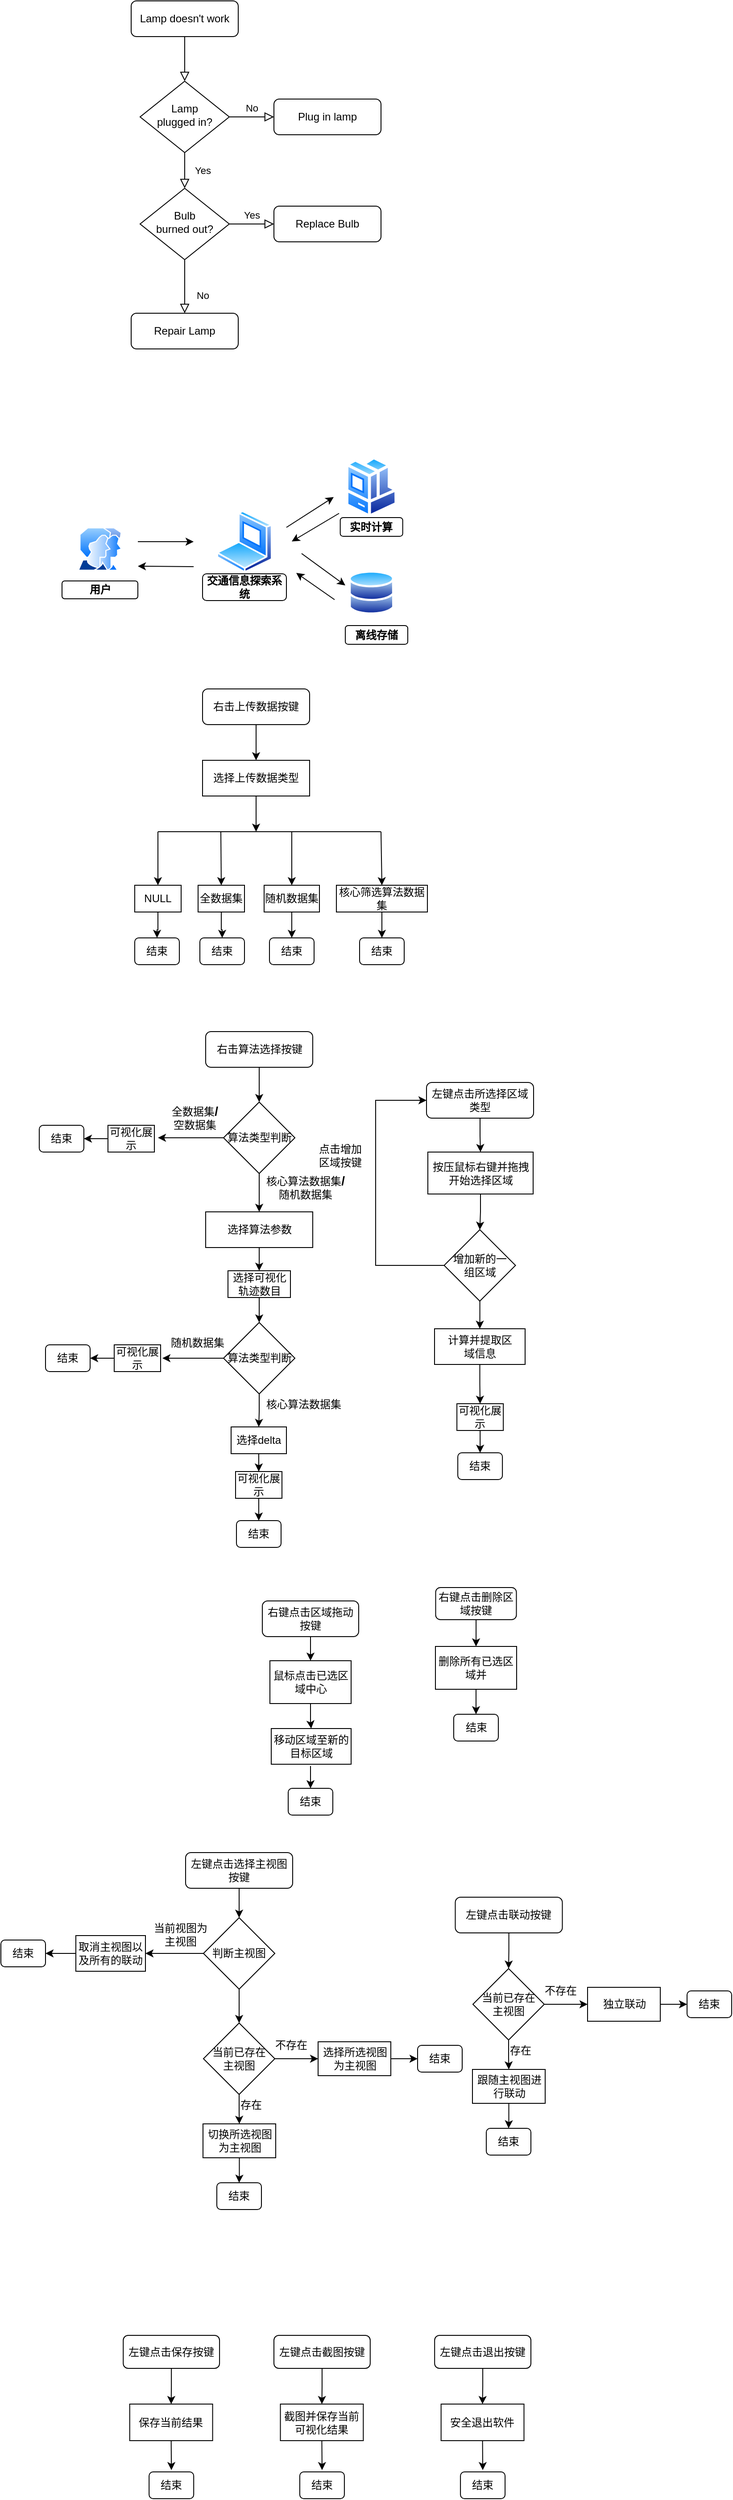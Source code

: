 <mxfile version="14.4.5" type="github">
  <diagram id="C5RBs43oDa-KdzZeNtuy" name="Page-1">
    <mxGraphModel dx="903" dy="575" grid="0" gridSize="10" guides="1" tooltips="1" connect="1" arrows="1" fold="1" page="1" pageScale="1" pageWidth="827" pageHeight="1169" math="0" shadow="0">
      <root>
        <mxCell id="WIyWlLk6GJQsqaUBKTNV-0" />
        <mxCell id="WIyWlLk6GJQsqaUBKTNV-1" parent="WIyWlLk6GJQsqaUBKTNV-0" />
        <mxCell id="WIyWlLk6GJQsqaUBKTNV-2" value="" style="rounded=0;html=1;jettySize=auto;orthogonalLoop=1;fontSize=11;endArrow=block;endFill=0;endSize=8;strokeWidth=1;shadow=0;labelBackgroundColor=none;edgeStyle=orthogonalEdgeStyle;" parent="WIyWlLk6GJQsqaUBKTNV-1" source="WIyWlLk6GJQsqaUBKTNV-3" target="WIyWlLk6GJQsqaUBKTNV-6" edge="1">
          <mxGeometry relative="1" as="geometry" />
        </mxCell>
        <mxCell id="WIyWlLk6GJQsqaUBKTNV-3" value="Lamp doesn&#39;t work" style="rounded=1;whiteSpace=wrap;html=1;fontSize=12;glass=0;strokeWidth=1;shadow=0;" parent="WIyWlLk6GJQsqaUBKTNV-1" vertex="1">
          <mxGeometry x="181" y="90" width="120" height="40" as="geometry" />
        </mxCell>
        <mxCell id="WIyWlLk6GJQsqaUBKTNV-4" value="Yes" style="rounded=0;html=1;jettySize=auto;orthogonalLoop=1;fontSize=11;endArrow=block;endFill=0;endSize=8;strokeWidth=1;shadow=0;labelBackgroundColor=none;edgeStyle=orthogonalEdgeStyle;" parent="WIyWlLk6GJQsqaUBKTNV-1" source="WIyWlLk6GJQsqaUBKTNV-6" target="WIyWlLk6GJQsqaUBKTNV-10" edge="1">
          <mxGeometry y="20" relative="1" as="geometry">
            <mxPoint as="offset" />
          </mxGeometry>
        </mxCell>
        <mxCell id="WIyWlLk6GJQsqaUBKTNV-5" value="No" style="edgeStyle=orthogonalEdgeStyle;rounded=0;html=1;jettySize=auto;orthogonalLoop=1;fontSize=11;endArrow=block;endFill=0;endSize=8;strokeWidth=1;shadow=0;labelBackgroundColor=none;" parent="WIyWlLk6GJQsqaUBKTNV-1" source="WIyWlLk6GJQsqaUBKTNV-6" target="WIyWlLk6GJQsqaUBKTNV-7" edge="1">
          <mxGeometry y="10" relative="1" as="geometry">
            <mxPoint as="offset" />
          </mxGeometry>
        </mxCell>
        <mxCell id="WIyWlLk6GJQsqaUBKTNV-6" value="Lamp&lt;br&gt;plugged in?" style="rhombus;whiteSpace=wrap;html=1;shadow=0;fontFamily=Helvetica;fontSize=12;align=center;strokeWidth=1;spacing=6;spacingTop=-4;" parent="WIyWlLk6GJQsqaUBKTNV-1" vertex="1">
          <mxGeometry x="191" y="180" width="100" height="80" as="geometry" />
        </mxCell>
        <mxCell id="WIyWlLk6GJQsqaUBKTNV-7" value="Plug in lamp" style="rounded=1;whiteSpace=wrap;html=1;fontSize=12;glass=0;strokeWidth=1;shadow=0;" parent="WIyWlLk6GJQsqaUBKTNV-1" vertex="1">
          <mxGeometry x="341" y="200" width="120" height="40" as="geometry" />
        </mxCell>
        <mxCell id="WIyWlLk6GJQsqaUBKTNV-8" value="No" style="rounded=0;html=1;jettySize=auto;orthogonalLoop=1;fontSize=11;endArrow=block;endFill=0;endSize=8;strokeWidth=1;shadow=0;labelBackgroundColor=none;edgeStyle=orthogonalEdgeStyle;" parent="WIyWlLk6GJQsqaUBKTNV-1" source="WIyWlLk6GJQsqaUBKTNV-10" target="WIyWlLk6GJQsqaUBKTNV-11" edge="1">
          <mxGeometry x="0.333" y="20" relative="1" as="geometry">
            <mxPoint as="offset" />
          </mxGeometry>
        </mxCell>
        <mxCell id="WIyWlLk6GJQsqaUBKTNV-9" value="Yes" style="edgeStyle=orthogonalEdgeStyle;rounded=0;html=1;jettySize=auto;orthogonalLoop=1;fontSize=11;endArrow=block;endFill=0;endSize=8;strokeWidth=1;shadow=0;labelBackgroundColor=none;" parent="WIyWlLk6GJQsqaUBKTNV-1" source="WIyWlLk6GJQsqaUBKTNV-10" target="WIyWlLk6GJQsqaUBKTNV-12" edge="1">
          <mxGeometry y="10" relative="1" as="geometry">
            <mxPoint as="offset" />
          </mxGeometry>
        </mxCell>
        <mxCell id="WIyWlLk6GJQsqaUBKTNV-10" value="Bulb&lt;br&gt;burned out?" style="rhombus;whiteSpace=wrap;html=1;shadow=0;fontFamily=Helvetica;fontSize=12;align=center;strokeWidth=1;spacing=6;spacingTop=-4;" parent="WIyWlLk6GJQsqaUBKTNV-1" vertex="1">
          <mxGeometry x="191" y="300" width="100" height="80" as="geometry" />
        </mxCell>
        <mxCell id="WIyWlLk6GJQsqaUBKTNV-11" value="Repair Lamp" style="rounded=1;whiteSpace=wrap;html=1;fontSize=12;glass=0;strokeWidth=1;shadow=0;" parent="WIyWlLk6GJQsqaUBKTNV-1" vertex="1">
          <mxGeometry x="181" y="440" width="120" height="40" as="geometry" />
        </mxCell>
        <mxCell id="WIyWlLk6GJQsqaUBKTNV-12" value="Replace Bulb" style="rounded=1;whiteSpace=wrap;html=1;fontSize=12;glass=0;strokeWidth=1;shadow=0;" parent="WIyWlLk6GJQsqaUBKTNV-1" vertex="1">
          <mxGeometry x="341" y="320" width="120" height="40" as="geometry" />
        </mxCell>
        <mxCell id="07RU_dakuY-ybr0K6Tnr-0" value="" style="aspect=fixed;perimeter=ellipsePerimeter;html=1;align=center;shadow=0;dashed=0;spacingTop=3;image;image=img/lib/active_directory/user_accounts.svg;" vertex="1" parent="WIyWlLk6GJQsqaUBKTNV-1">
          <mxGeometry x="121" y="680" width="50" height="48.5" as="geometry" />
        </mxCell>
        <mxCell id="07RU_dakuY-ybr0K6Tnr-1" value="&lt;b&gt;用户&lt;/b&gt;" style="rounded=1;whiteSpace=wrap;html=1;fontSize=12;glass=0;strokeWidth=1;shadow=0;" vertex="1" parent="WIyWlLk6GJQsqaUBKTNV-1">
          <mxGeometry x="103.5" y="740" width="85" height="20" as="geometry" />
        </mxCell>
        <mxCell id="07RU_dakuY-ybr0K6Tnr-2" value="" style="endArrow=classic;html=1;" edge="1" parent="WIyWlLk6GJQsqaUBKTNV-1">
          <mxGeometry width="50" height="50" relative="1" as="geometry">
            <mxPoint x="188.5" y="696" as="sourcePoint" />
            <mxPoint x="251" y="696" as="targetPoint" />
          </mxGeometry>
        </mxCell>
        <mxCell id="07RU_dakuY-ybr0K6Tnr-3" value="" style="endArrow=classic;html=1;" edge="1" parent="WIyWlLk6GJQsqaUBKTNV-1">
          <mxGeometry width="50" height="50" relative="1" as="geometry">
            <mxPoint x="251" y="724" as="sourcePoint" />
            <mxPoint x="188.5" y="723.5" as="targetPoint" />
          </mxGeometry>
        </mxCell>
        <mxCell id="07RU_dakuY-ybr0K6Tnr-4" value="" style="aspect=fixed;perimeter=ellipsePerimeter;html=1;align=center;shadow=0;dashed=0;spacingTop=3;image;image=img/lib/active_directory/laptop_client.svg;" vertex="1" parent="WIyWlLk6GJQsqaUBKTNV-1">
          <mxGeometry x="276.5" y="661" width="63" height="70" as="geometry" />
        </mxCell>
        <mxCell id="07RU_dakuY-ybr0K6Tnr-5" value="&lt;b&gt;交通信息探索系统&lt;/b&gt;" style="rounded=1;whiteSpace=wrap;html=1;fontSize=12;glass=0;strokeWidth=1;shadow=0;" vertex="1" parent="WIyWlLk6GJQsqaUBKTNV-1">
          <mxGeometry x="261" y="732" width="94" height="30" as="geometry" />
        </mxCell>
        <mxCell id="07RU_dakuY-ybr0K6Tnr-6" value="" style="endArrow=classic;html=1;" edge="1" parent="WIyWlLk6GJQsqaUBKTNV-1">
          <mxGeometry width="50" height="50" relative="1" as="geometry">
            <mxPoint x="355" y="680" as="sourcePoint" />
            <mxPoint x="408" y="646" as="targetPoint" />
          </mxGeometry>
        </mxCell>
        <mxCell id="07RU_dakuY-ybr0K6Tnr-7" value="" style="endArrow=classic;html=1;" edge="1" parent="WIyWlLk6GJQsqaUBKTNV-1">
          <mxGeometry width="50" height="50" relative="1" as="geometry">
            <mxPoint x="414" y="664.25" as="sourcePoint" />
            <mxPoint x="361" y="695.75" as="targetPoint" />
          </mxGeometry>
        </mxCell>
        <mxCell id="07RU_dakuY-ybr0K6Tnr-9" value="" style="aspect=fixed;perimeter=ellipsePerimeter;html=1;align=center;shadow=0;dashed=0;spacingTop=3;image;image=img/lib/active_directory/databases.svg;" vertex="1" parent="WIyWlLk6GJQsqaUBKTNV-1">
          <mxGeometry x="424.82" y="728" width="51.02" height="50" as="geometry" />
        </mxCell>
        <mxCell id="07RU_dakuY-ybr0K6Tnr-10" value="" style="aspect=fixed;perimeter=ellipsePerimeter;html=1;align=center;shadow=0;dashed=0;spacingTop=3;image;image=img/lib/active_directory/workstation_client.svg;" vertex="1" parent="WIyWlLk6GJQsqaUBKTNV-1">
          <mxGeometry x="421" y="600" width="58.65" height="69" as="geometry" />
        </mxCell>
        <mxCell id="07RU_dakuY-ybr0K6Tnr-14" value="" style="endArrow=classic;html=1;" edge="1" parent="WIyWlLk6GJQsqaUBKTNV-1">
          <mxGeometry width="50" height="50" relative="1" as="geometry">
            <mxPoint x="372" y="709.25" as="sourcePoint" />
            <mxPoint x="421" y="745" as="targetPoint" />
          </mxGeometry>
        </mxCell>
        <mxCell id="07RU_dakuY-ybr0K6Tnr-15" value="" style="endArrow=classic;html=1;" edge="1" parent="WIyWlLk6GJQsqaUBKTNV-1">
          <mxGeometry width="50" height="50" relative="1" as="geometry">
            <mxPoint x="409" y="761" as="sourcePoint" />
            <mxPoint x="366" y="731" as="targetPoint" />
          </mxGeometry>
        </mxCell>
        <mxCell id="07RU_dakuY-ybr0K6Tnr-16" value="&lt;b&gt;实时计算&lt;/b&gt;" style="rounded=1;whiteSpace=wrap;html=1;fontSize=12;glass=0;strokeWidth=1;shadow=0;" vertex="1" parent="WIyWlLk6GJQsqaUBKTNV-1">
          <mxGeometry x="415.33" y="669" width="70" height="21" as="geometry" />
        </mxCell>
        <mxCell id="07RU_dakuY-ybr0K6Tnr-18" value="&lt;b&gt;离线存储&lt;/b&gt;" style="rounded=1;whiteSpace=wrap;html=1;fontSize=12;glass=0;strokeWidth=1;shadow=0;" vertex="1" parent="WIyWlLk6GJQsqaUBKTNV-1">
          <mxGeometry x="421" y="790" width="70" height="21" as="geometry" />
        </mxCell>
        <mxCell id="07RU_dakuY-ybr0K6Tnr-20" style="edgeStyle=orthogonalEdgeStyle;rounded=0;orthogonalLoop=1;jettySize=auto;html=1;entryX=0.5;entryY=0;entryDx=0;entryDy=0;" edge="1" parent="WIyWlLk6GJQsqaUBKTNV-1" source="07RU_dakuY-ybr0K6Tnr-19" target="07RU_dakuY-ybr0K6Tnr-21">
          <mxGeometry relative="1" as="geometry">
            <mxPoint x="321" y="931" as="targetPoint" />
          </mxGeometry>
        </mxCell>
        <mxCell id="07RU_dakuY-ybr0K6Tnr-19" value="右击上传数据按键" style="rounded=1;whiteSpace=wrap;html=1;fontSize=12;glass=0;strokeWidth=1;shadow=0;" vertex="1" parent="WIyWlLk6GJQsqaUBKTNV-1">
          <mxGeometry x="261" y="861" width="120" height="40" as="geometry" />
        </mxCell>
        <mxCell id="07RU_dakuY-ybr0K6Tnr-22" style="edgeStyle=orthogonalEdgeStyle;rounded=0;orthogonalLoop=1;jettySize=auto;html=1;" edge="1" parent="WIyWlLk6GJQsqaUBKTNV-1" source="07RU_dakuY-ybr0K6Tnr-21">
          <mxGeometry relative="1" as="geometry">
            <mxPoint x="321" y="1021" as="targetPoint" />
          </mxGeometry>
        </mxCell>
        <mxCell id="07RU_dakuY-ybr0K6Tnr-21" value="选择上传数据类型" style="rounded=0;whiteSpace=wrap;html=1;" vertex="1" parent="WIyWlLk6GJQsqaUBKTNV-1">
          <mxGeometry x="261" y="941" width="120" height="40" as="geometry" />
        </mxCell>
        <mxCell id="07RU_dakuY-ybr0K6Tnr-23" value="" style="endArrow=none;html=1;" edge="1" parent="WIyWlLk6GJQsqaUBKTNV-1">
          <mxGeometry width="50" height="50" relative="1" as="geometry">
            <mxPoint x="211" y="1021" as="sourcePoint" />
            <mxPoint x="461" y="1021" as="targetPoint" />
          </mxGeometry>
        </mxCell>
        <mxCell id="07RU_dakuY-ybr0K6Tnr-24" value="" style="endArrow=classic;html=1;entryX=0.5;entryY=0;entryDx=0;entryDy=0;" edge="1" parent="WIyWlLk6GJQsqaUBKTNV-1" target="07RU_dakuY-ybr0K6Tnr-29">
          <mxGeometry width="50" height="50" relative="1" as="geometry">
            <mxPoint x="211" y="1021" as="sourcePoint" />
            <mxPoint x="211" y="1071" as="targetPoint" />
          </mxGeometry>
        </mxCell>
        <mxCell id="07RU_dakuY-ybr0K6Tnr-25" value="" style="endArrow=classic;html=1;entryX=0.5;entryY=0;entryDx=0;entryDy=0;" edge="1" parent="WIyWlLk6GJQsqaUBKTNV-1" target="07RU_dakuY-ybr0K6Tnr-31">
          <mxGeometry width="50" height="50" relative="1" as="geometry">
            <mxPoint x="281.5" y="1021" as="sourcePoint" />
            <mxPoint x="281.5" y="1071" as="targetPoint" />
          </mxGeometry>
        </mxCell>
        <mxCell id="07RU_dakuY-ybr0K6Tnr-26" value="" style="endArrow=classic;html=1;entryX=0.5;entryY=0;entryDx=0;entryDy=0;" edge="1" parent="WIyWlLk6GJQsqaUBKTNV-1" target="07RU_dakuY-ybr0K6Tnr-32">
          <mxGeometry width="50" height="50" relative="1" as="geometry">
            <mxPoint x="361.0" y="1021" as="sourcePoint" />
            <mxPoint x="361.0" y="1071" as="targetPoint" />
          </mxGeometry>
        </mxCell>
        <mxCell id="07RU_dakuY-ybr0K6Tnr-27" value="" style="endArrow=classic;html=1;entryX=0.5;entryY=0;entryDx=0;entryDy=0;" edge="1" parent="WIyWlLk6GJQsqaUBKTNV-1" target="07RU_dakuY-ybr0K6Tnr-33">
          <mxGeometry width="50" height="50" relative="1" as="geometry">
            <mxPoint x="461" y="1021" as="sourcePoint" />
            <mxPoint x="430.66" y="1071" as="targetPoint" />
          </mxGeometry>
        </mxCell>
        <mxCell id="07RU_dakuY-ybr0K6Tnr-48" style="edgeStyle=orthogonalEdgeStyle;rounded=0;orthogonalLoop=1;jettySize=auto;html=1;entryX=0.5;entryY=0;entryDx=0;entryDy=0;" edge="1" parent="WIyWlLk6GJQsqaUBKTNV-1" source="07RU_dakuY-ybr0K6Tnr-29" target="07RU_dakuY-ybr0K6Tnr-39">
          <mxGeometry relative="1" as="geometry" />
        </mxCell>
        <mxCell id="07RU_dakuY-ybr0K6Tnr-29" value="NULL" style="rounded=0;whiteSpace=wrap;html=1;" vertex="1" parent="WIyWlLk6GJQsqaUBKTNV-1">
          <mxGeometry x="185" y="1081" width="52" height="30" as="geometry" />
        </mxCell>
        <mxCell id="07RU_dakuY-ybr0K6Tnr-47" style="edgeStyle=orthogonalEdgeStyle;rounded=0;orthogonalLoop=1;jettySize=auto;html=1;entryX=0.5;entryY=0;entryDx=0;entryDy=0;" edge="1" parent="WIyWlLk6GJQsqaUBKTNV-1" source="07RU_dakuY-ybr0K6Tnr-31" target="07RU_dakuY-ybr0K6Tnr-41">
          <mxGeometry relative="1" as="geometry" />
        </mxCell>
        <mxCell id="07RU_dakuY-ybr0K6Tnr-31" value="全数据集" style="rounded=0;whiteSpace=wrap;html=1;" vertex="1" parent="WIyWlLk6GJQsqaUBKTNV-1">
          <mxGeometry x="256" y="1081" width="52" height="30" as="geometry" />
        </mxCell>
        <mxCell id="07RU_dakuY-ybr0K6Tnr-46" style="edgeStyle=orthogonalEdgeStyle;rounded=0;orthogonalLoop=1;jettySize=auto;html=1;entryX=0.5;entryY=0;entryDx=0;entryDy=0;" edge="1" parent="WIyWlLk6GJQsqaUBKTNV-1" source="07RU_dakuY-ybr0K6Tnr-32" target="07RU_dakuY-ybr0K6Tnr-42">
          <mxGeometry relative="1" as="geometry" />
        </mxCell>
        <mxCell id="07RU_dakuY-ybr0K6Tnr-32" value="随机数据集" style="rounded=0;whiteSpace=wrap;html=1;" vertex="1" parent="WIyWlLk6GJQsqaUBKTNV-1">
          <mxGeometry x="330" y="1081" width="62" height="30" as="geometry" />
        </mxCell>
        <mxCell id="07RU_dakuY-ybr0K6Tnr-45" style="edgeStyle=orthogonalEdgeStyle;rounded=0;orthogonalLoop=1;jettySize=auto;html=1;entryX=0.5;entryY=0;entryDx=0;entryDy=0;" edge="1" parent="WIyWlLk6GJQsqaUBKTNV-1" source="07RU_dakuY-ybr0K6Tnr-33" target="07RU_dakuY-ybr0K6Tnr-43">
          <mxGeometry relative="1" as="geometry" />
        </mxCell>
        <mxCell id="07RU_dakuY-ybr0K6Tnr-33" value="核心筛选算法数据集" style="rounded=0;whiteSpace=wrap;html=1;" vertex="1" parent="WIyWlLk6GJQsqaUBKTNV-1">
          <mxGeometry x="411" y="1081" width="102" height="30" as="geometry" />
        </mxCell>
        <mxCell id="07RU_dakuY-ybr0K6Tnr-39" value="结束" style="rounded=1;whiteSpace=wrap;html=1;fontSize=12;glass=0;strokeWidth=1;shadow=0;" vertex="1" parent="WIyWlLk6GJQsqaUBKTNV-1">
          <mxGeometry x="185" y="1140" width="50" height="30" as="geometry" />
        </mxCell>
        <mxCell id="07RU_dakuY-ybr0K6Tnr-41" value="结束" style="rounded=1;whiteSpace=wrap;html=1;fontSize=12;glass=0;strokeWidth=1;shadow=0;" vertex="1" parent="WIyWlLk6GJQsqaUBKTNV-1">
          <mxGeometry x="258" y="1140" width="50" height="30" as="geometry" />
        </mxCell>
        <mxCell id="07RU_dakuY-ybr0K6Tnr-42" value="结束" style="rounded=1;whiteSpace=wrap;html=1;fontSize=12;glass=0;strokeWidth=1;shadow=0;" vertex="1" parent="WIyWlLk6GJQsqaUBKTNV-1">
          <mxGeometry x="336" y="1140" width="50" height="30" as="geometry" />
        </mxCell>
        <mxCell id="07RU_dakuY-ybr0K6Tnr-43" value="结束" style="rounded=1;whiteSpace=wrap;html=1;fontSize=12;glass=0;strokeWidth=1;shadow=0;" vertex="1" parent="WIyWlLk6GJQsqaUBKTNV-1">
          <mxGeometry x="437" y="1140" width="50" height="30" as="geometry" />
        </mxCell>
        <mxCell id="07RU_dakuY-ybr0K6Tnr-50" style="edgeStyle=orthogonalEdgeStyle;rounded=0;orthogonalLoop=1;jettySize=auto;html=1;entryX=0.5;entryY=0;entryDx=0;entryDy=0;" edge="1" parent="WIyWlLk6GJQsqaUBKTNV-1" source="07RU_dakuY-ybr0K6Tnr-51" target="07RU_dakuY-ybr0K6Tnr-71">
          <mxGeometry relative="1" as="geometry">
            <mxPoint x="324" y="1316" as="targetPoint" />
          </mxGeometry>
        </mxCell>
        <mxCell id="07RU_dakuY-ybr0K6Tnr-51" value="右击算法选择按键" style="rounded=1;whiteSpace=wrap;html=1;fontSize=12;glass=0;strokeWidth=1;shadow=0;" vertex="1" parent="WIyWlLk6GJQsqaUBKTNV-1">
          <mxGeometry x="264.5" y="1245" width="120" height="40" as="geometry" />
        </mxCell>
        <mxCell id="07RU_dakuY-ybr0K6Tnr-85" style="edgeStyle=orthogonalEdgeStyle;rounded=0;orthogonalLoop=1;jettySize=auto;html=1;entryX=0.5;entryY=0;entryDx=0;entryDy=0;" edge="1" parent="WIyWlLk6GJQsqaUBKTNV-1" source="07RU_dakuY-ybr0K6Tnr-53" target="07RU_dakuY-ybr0K6Tnr-60">
          <mxGeometry relative="1" as="geometry" />
        </mxCell>
        <mxCell id="07RU_dakuY-ybr0K6Tnr-53" value="选择算法参数" style="rounded=0;whiteSpace=wrap;html=1;" vertex="1" parent="WIyWlLk6GJQsqaUBKTNV-1">
          <mxGeometry x="264.5" y="1447" width="120" height="40" as="geometry" />
        </mxCell>
        <mxCell id="07RU_dakuY-ybr0K6Tnr-90" style="edgeStyle=orthogonalEdgeStyle;rounded=0;orthogonalLoop=1;jettySize=auto;html=1;entryX=0.5;entryY=0;entryDx=0;entryDy=0;" edge="1" parent="WIyWlLk6GJQsqaUBKTNV-1" source="07RU_dakuY-ybr0K6Tnr-60" target="07RU_dakuY-ybr0K6Tnr-87">
          <mxGeometry relative="1" as="geometry" />
        </mxCell>
        <mxCell id="07RU_dakuY-ybr0K6Tnr-60" value="选择可视化轨迹数目" style="rounded=0;whiteSpace=wrap;html=1;" vertex="1" parent="WIyWlLk6GJQsqaUBKTNV-1">
          <mxGeometry x="289.5" y="1513" width="70" height="30" as="geometry" />
        </mxCell>
        <mxCell id="07RU_dakuY-ybr0K6Tnr-102" style="edgeStyle=orthogonalEdgeStyle;rounded=0;orthogonalLoop=1;jettySize=auto;html=1;entryX=0.5;entryY=0;entryDx=0;entryDy=0;" edge="1" parent="WIyWlLk6GJQsqaUBKTNV-1" source="07RU_dakuY-ybr0K6Tnr-64" target="07RU_dakuY-ybr0K6Tnr-100">
          <mxGeometry relative="1" as="geometry" />
        </mxCell>
        <mxCell id="07RU_dakuY-ybr0K6Tnr-64" value="选择delta" style="rounded=0;whiteSpace=wrap;html=1;" vertex="1" parent="WIyWlLk6GJQsqaUBKTNV-1">
          <mxGeometry x="293" y="1688" width="62" height="30" as="geometry" />
        </mxCell>
        <mxCell id="07RU_dakuY-ybr0K6Tnr-73" style="edgeStyle=orthogonalEdgeStyle;rounded=0;orthogonalLoop=1;jettySize=auto;html=1;" edge="1" parent="WIyWlLk6GJQsqaUBKTNV-1" source="07RU_dakuY-ybr0K6Tnr-71">
          <mxGeometry relative="1" as="geometry">
            <mxPoint x="211" y="1364" as="targetPoint" />
          </mxGeometry>
        </mxCell>
        <mxCell id="07RU_dakuY-ybr0K6Tnr-86" style="edgeStyle=orthogonalEdgeStyle;rounded=0;orthogonalLoop=1;jettySize=auto;html=1;entryX=0.5;entryY=0;entryDx=0;entryDy=0;" edge="1" parent="WIyWlLk6GJQsqaUBKTNV-1" source="07RU_dakuY-ybr0K6Tnr-71" target="07RU_dakuY-ybr0K6Tnr-53">
          <mxGeometry relative="1" as="geometry" />
        </mxCell>
        <mxCell id="07RU_dakuY-ybr0K6Tnr-71" value="算法类型判断" style="rhombus;whiteSpace=wrap;html=1;" vertex="1" parent="WIyWlLk6GJQsqaUBKTNV-1">
          <mxGeometry x="284.5" y="1324" width="80" height="80" as="geometry" />
        </mxCell>
        <mxCell id="07RU_dakuY-ybr0K6Tnr-75" value="全数据集&lt;b&gt;&lt;font style=&quot;font-size: 14px&quot;&gt;/&lt;br&gt;&lt;/font&gt;&lt;/b&gt;空数据集" style="text;html=1;align=center;verticalAlign=middle;resizable=0;points=[];autosize=1;" vertex="1" parent="WIyWlLk6GJQsqaUBKTNV-1">
          <mxGeometry x="221" y="1324" width="62" height="33" as="geometry" />
        </mxCell>
        <mxCell id="07RU_dakuY-ybr0K6Tnr-83" style="edgeStyle=orthogonalEdgeStyle;rounded=0;orthogonalLoop=1;jettySize=auto;html=1;entryX=1;entryY=0.5;entryDx=0;entryDy=0;" edge="1" parent="WIyWlLk6GJQsqaUBKTNV-1" source="07RU_dakuY-ybr0K6Tnr-76" target="07RU_dakuY-ybr0K6Tnr-82">
          <mxGeometry relative="1" as="geometry" />
        </mxCell>
        <mxCell id="07RU_dakuY-ybr0K6Tnr-76" value="可视化展示" style="rounded=0;whiteSpace=wrap;html=1;" vertex="1" parent="WIyWlLk6GJQsqaUBKTNV-1">
          <mxGeometry x="155" y="1350" width="52" height="30" as="geometry" />
        </mxCell>
        <mxCell id="07RU_dakuY-ybr0K6Tnr-82" value="结束" style="rounded=1;whiteSpace=wrap;html=1;fontSize=12;glass=0;strokeWidth=1;shadow=0;" vertex="1" parent="WIyWlLk6GJQsqaUBKTNV-1">
          <mxGeometry x="78" y="1350" width="50" height="30" as="geometry" />
        </mxCell>
        <mxCell id="07RU_dakuY-ybr0K6Tnr-84" value="&lt;font&gt;核心算法数据集&lt;/font&gt;&lt;font style=&quot;font-weight: bold ; font-size: 14px&quot;&gt;/&lt;br&gt;&lt;/font&gt;随机数据集" style="text;html=1;align=center;verticalAlign=middle;resizable=0;points=[];autosize=1;" vertex="1" parent="WIyWlLk6GJQsqaUBKTNV-1">
          <mxGeometry x="326.82" y="1402" width="98" height="33" as="geometry" />
        </mxCell>
        <mxCell id="07RU_dakuY-ybr0K6Tnr-91" style="edgeStyle=orthogonalEdgeStyle;rounded=0;orthogonalLoop=1;jettySize=auto;html=1;" edge="1" parent="WIyWlLk6GJQsqaUBKTNV-1" source="07RU_dakuY-ybr0K6Tnr-87">
          <mxGeometry relative="1" as="geometry">
            <mxPoint x="216" y="1611" as="targetPoint" />
          </mxGeometry>
        </mxCell>
        <mxCell id="07RU_dakuY-ybr0K6Tnr-97" style="edgeStyle=orthogonalEdgeStyle;rounded=0;orthogonalLoop=1;jettySize=auto;html=1;entryX=0.5;entryY=0;entryDx=0;entryDy=0;" edge="1" parent="WIyWlLk6GJQsqaUBKTNV-1" source="07RU_dakuY-ybr0K6Tnr-87" target="07RU_dakuY-ybr0K6Tnr-64">
          <mxGeometry relative="1" as="geometry" />
        </mxCell>
        <mxCell id="07RU_dakuY-ybr0K6Tnr-87" value="算法类型判断" style="rhombus;whiteSpace=wrap;html=1;" vertex="1" parent="WIyWlLk6GJQsqaUBKTNV-1">
          <mxGeometry x="284.5" y="1571" width="80" height="80" as="geometry" />
        </mxCell>
        <mxCell id="07RU_dakuY-ybr0K6Tnr-93" style="edgeStyle=orthogonalEdgeStyle;rounded=0;orthogonalLoop=1;jettySize=auto;html=1;entryX=1;entryY=0.5;entryDx=0;entryDy=0;" edge="1" parent="WIyWlLk6GJQsqaUBKTNV-1" source="07RU_dakuY-ybr0K6Tnr-94" target="07RU_dakuY-ybr0K6Tnr-95">
          <mxGeometry relative="1" as="geometry" />
        </mxCell>
        <mxCell id="07RU_dakuY-ybr0K6Tnr-94" value="可视化展示" style="rounded=0;whiteSpace=wrap;html=1;" vertex="1" parent="WIyWlLk6GJQsqaUBKTNV-1">
          <mxGeometry x="162" y="1596" width="52" height="30" as="geometry" />
        </mxCell>
        <mxCell id="07RU_dakuY-ybr0K6Tnr-95" value="结束" style="rounded=1;whiteSpace=wrap;html=1;fontSize=12;glass=0;strokeWidth=1;shadow=0;" vertex="1" parent="WIyWlLk6GJQsqaUBKTNV-1">
          <mxGeometry x="85" y="1596" width="50" height="30" as="geometry" />
        </mxCell>
        <mxCell id="07RU_dakuY-ybr0K6Tnr-96" value="随机数据集" style="text;html=1;align=center;verticalAlign=middle;resizable=0;points=[];autosize=1;" vertex="1" parent="WIyWlLk6GJQsqaUBKTNV-1">
          <mxGeometry x="219.5" y="1585" width="70" height="18" as="geometry" />
        </mxCell>
        <mxCell id="07RU_dakuY-ybr0K6Tnr-98" value="核心算法数据集" style="text;html=1;align=center;verticalAlign=middle;resizable=0;points=[];autosize=1;" vertex="1" parent="WIyWlLk6GJQsqaUBKTNV-1">
          <mxGeometry x="326.82" y="1654" width="94" height="18" as="geometry" />
        </mxCell>
        <mxCell id="07RU_dakuY-ybr0K6Tnr-103" style="edgeStyle=orthogonalEdgeStyle;rounded=0;orthogonalLoop=1;jettySize=auto;html=1;entryX=0.5;entryY=0;entryDx=0;entryDy=0;" edge="1" parent="WIyWlLk6GJQsqaUBKTNV-1" source="07RU_dakuY-ybr0K6Tnr-100" target="07RU_dakuY-ybr0K6Tnr-101">
          <mxGeometry relative="1" as="geometry" />
        </mxCell>
        <mxCell id="07RU_dakuY-ybr0K6Tnr-100" value="可视化展示" style="rounded=0;whiteSpace=wrap;html=1;" vertex="1" parent="WIyWlLk6GJQsqaUBKTNV-1">
          <mxGeometry x="298" y="1738" width="52" height="30" as="geometry" />
        </mxCell>
        <mxCell id="07RU_dakuY-ybr0K6Tnr-101" value="结束" style="rounded=1;whiteSpace=wrap;html=1;fontSize=12;glass=0;strokeWidth=1;shadow=0;" vertex="1" parent="WIyWlLk6GJQsqaUBKTNV-1">
          <mxGeometry x="299" y="1793" width="50" height="30" as="geometry" />
        </mxCell>
        <mxCell id="07RU_dakuY-ybr0K6Tnr-135" style="edgeStyle=orthogonalEdgeStyle;rounded=0;orthogonalLoop=1;jettySize=auto;html=1;entryX=0.5;entryY=0;entryDx=0;entryDy=0;" edge="1" parent="WIyWlLk6GJQsqaUBKTNV-1" source="07RU_dakuY-ybr0K6Tnr-106" target="07RU_dakuY-ybr0K6Tnr-133">
          <mxGeometry relative="1" as="geometry" />
        </mxCell>
        <mxCell id="07RU_dakuY-ybr0K6Tnr-106" value="左键点击所选择区域类型" style="rounded=1;whiteSpace=wrap;html=1;fontSize=12;glass=0;strokeWidth=1;shadow=0;" vertex="1" parent="WIyWlLk6GJQsqaUBKTNV-1">
          <mxGeometry x="512" y="1302" width="120" height="40" as="geometry" />
        </mxCell>
        <mxCell id="07RU_dakuY-ybr0K6Tnr-107" style="edgeStyle=orthogonalEdgeStyle;rounded=0;orthogonalLoop=1;jettySize=auto;html=1;entryX=0.5;entryY=0;entryDx=0;entryDy=0;" edge="1" parent="WIyWlLk6GJQsqaUBKTNV-1" source="07RU_dakuY-ybr0K6Tnr-108" target="07RU_dakuY-ybr0K6Tnr-130">
          <mxGeometry relative="1" as="geometry">
            <mxPoint x="571.75" y="1656" as="targetPoint" />
          </mxGeometry>
        </mxCell>
        <mxCell id="07RU_dakuY-ybr0K6Tnr-108" value="计算并提取区&lt;br&gt;域信息" style="rounded=0;whiteSpace=wrap;html=1;" vertex="1" parent="WIyWlLk6GJQsqaUBKTNV-1">
          <mxGeometry x="521" y="1578" width="101.5" height="40" as="geometry" />
        </mxCell>
        <mxCell id="07RU_dakuY-ybr0K6Tnr-113" style="edgeStyle=orthogonalEdgeStyle;rounded=0;orthogonalLoop=1;jettySize=auto;html=1;entryX=0;entryY=0.5;entryDx=0;entryDy=0;exitX=0;exitY=0.5;exitDx=0;exitDy=0;" edge="1" parent="WIyWlLk6GJQsqaUBKTNV-1" source="07RU_dakuY-ybr0K6Tnr-115" target="07RU_dakuY-ybr0K6Tnr-106">
          <mxGeometry relative="1" as="geometry">
            <mxPoint x="459" y="1595" as="targetPoint" />
            <Array as="points">
              <mxPoint x="455" y="1507" />
              <mxPoint x="455" y="1322" />
            </Array>
          </mxGeometry>
        </mxCell>
        <mxCell id="07RU_dakuY-ybr0K6Tnr-114" style="edgeStyle=orthogonalEdgeStyle;rounded=0;orthogonalLoop=1;jettySize=auto;html=1;entryX=0.5;entryY=0;entryDx=0;entryDy=0;" edge="1" parent="WIyWlLk6GJQsqaUBKTNV-1" source="07RU_dakuY-ybr0K6Tnr-115" target="07RU_dakuY-ybr0K6Tnr-108">
          <mxGeometry relative="1" as="geometry" />
        </mxCell>
        <mxCell id="07RU_dakuY-ybr0K6Tnr-115" value="增加新的一&lt;br&gt;组区域" style="rhombus;whiteSpace=wrap;html=1;" vertex="1" parent="WIyWlLk6GJQsqaUBKTNV-1">
          <mxGeometry x="531.75" y="1467" width="80" height="80" as="geometry" />
        </mxCell>
        <mxCell id="07RU_dakuY-ybr0K6Tnr-116" value="点击增加&lt;br&gt;区域按键" style="text;html=1;align=center;verticalAlign=middle;resizable=0;points=[];autosize=1;" vertex="1" parent="WIyWlLk6GJQsqaUBKTNV-1">
          <mxGeometry x="386" y="1368" width="58" height="32" as="geometry" />
        </mxCell>
        <mxCell id="07RU_dakuY-ybr0K6Tnr-117" style="edgeStyle=orthogonalEdgeStyle;rounded=0;orthogonalLoop=1;jettySize=auto;html=1;entryX=1;entryY=0.5;entryDx=0;entryDy=0;" edge="1" parent="WIyWlLk6GJQsqaUBKTNV-1" target="07RU_dakuY-ybr0K6Tnr-119">
          <mxGeometry relative="1" as="geometry">
            <mxPoint x="162" y="2129" as="sourcePoint" />
          </mxGeometry>
        </mxCell>
        <mxCell id="07RU_dakuY-ybr0K6Tnr-129" style="edgeStyle=orthogonalEdgeStyle;rounded=0;orthogonalLoop=1;jettySize=auto;html=1;entryX=0.5;entryY=0;entryDx=0;entryDy=0;" edge="1" parent="WIyWlLk6GJQsqaUBKTNV-1" source="07RU_dakuY-ybr0K6Tnr-130" target="07RU_dakuY-ybr0K6Tnr-131">
          <mxGeometry relative="1" as="geometry" />
        </mxCell>
        <mxCell id="07RU_dakuY-ybr0K6Tnr-130" value="可视化展示" style="rounded=0;whiteSpace=wrap;html=1;" vertex="1" parent="WIyWlLk6GJQsqaUBKTNV-1">
          <mxGeometry x="546.07" y="1662" width="52" height="30" as="geometry" />
        </mxCell>
        <mxCell id="07RU_dakuY-ybr0K6Tnr-131" value="结束" style="rounded=1;whiteSpace=wrap;html=1;fontSize=12;glass=0;strokeWidth=1;shadow=0;" vertex="1" parent="WIyWlLk6GJQsqaUBKTNV-1">
          <mxGeometry x="547.07" y="1717" width="50" height="30" as="geometry" />
        </mxCell>
        <mxCell id="07RU_dakuY-ybr0K6Tnr-136" style="edgeStyle=orthogonalEdgeStyle;rounded=0;orthogonalLoop=1;jettySize=auto;html=1;entryX=0.5;entryY=0;entryDx=0;entryDy=0;" edge="1" parent="WIyWlLk6GJQsqaUBKTNV-1" source="07RU_dakuY-ybr0K6Tnr-133" target="07RU_dakuY-ybr0K6Tnr-115">
          <mxGeometry relative="1" as="geometry" />
        </mxCell>
        <mxCell id="07RU_dakuY-ybr0K6Tnr-133" value="按压鼠标右键并拖拽开始选择区域" style="whiteSpace=wrap;html=1;" vertex="1" parent="WIyWlLk6GJQsqaUBKTNV-1">
          <mxGeometry x="513.5" y="1380" width="118" height="47" as="geometry" />
        </mxCell>
        <mxCell id="07RU_dakuY-ybr0K6Tnr-155" style="edgeStyle=orthogonalEdgeStyle;rounded=0;orthogonalLoop=1;jettySize=auto;html=1;entryX=0.5;entryY=0;entryDx=0;entryDy=0;" edge="1" parent="WIyWlLk6GJQsqaUBKTNV-1" source="07RU_dakuY-ybr0K6Tnr-141" target="07RU_dakuY-ybr0K6Tnr-152">
          <mxGeometry relative="1" as="geometry" />
        </mxCell>
        <mxCell id="07RU_dakuY-ybr0K6Tnr-141" value="右键点击区域拖动按键" style="rounded=1;whiteSpace=wrap;html=1;fontSize=12;glass=0;strokeWidth=1;shadow=0;" vertex="1" parent="WIyWlLk6GJQsqaUBKTNV-1">
          <mxGeometry x="328" y="1883" width="108" height="40" as="geometry" />
        </mxCell>
        <mxCell id="07RU_dakuY-ybr0K6Tnr-148" style="edgeStyle=orthogonalEdgeStyle;rounded=0;orthogonalLoop=1;jettySize=auto;html=1;entryX=0.5;entryY=0;entryDx=0;entryDy=0;" edge="1" parent="WIyWlLk6GJQsqaUBKTNV-1" target="07RU_dakuY-ybr0K6Tnr-150">
          <mxGeometry relative="1" as="geometry">
            <mxPoint x="382.016" y="2068" as="sourcePoint" />
          </mxGeometry>
        </mxCell>
        <mxCell id="07RU_dakuY-ybr0K6Tnr-150" value="结束" style="rounded=1;whiteSpace=wrap;html=1;fontSize=12;glass=0;strokeWidth=1;shadow=0;" vertex="1" parent="WIyWlLk6GJQsqaUBKTNV-1">
          <mxGeometry x="357" y="2093" width="50" height="30" as="geometry" />
        </mxCell>
        <mxCell id="07RU_dakuY-ybr0K6Tnr-154" style="edgeStyle=orthogonalEdgeStyle;rounded=0;orthogonalLoop=1;jettySize=auto;html=1;entryX=0.5;entryY=0;entryDx=0;entryDy=0;" edge="1" parent="WIyWlLk6GJQsqaUBKTNV-1" source="07RU_dakuY-ybr0K6Tnr-152" target="07RU_dakuY-ybr0K6Tnr-153">
          <mxGeometry relative="1" as="geometry" />
        </mxCell>
        <mxCell id="07RU_dakuY-ybr0K6Tnr-152" value="鼠标点击已选区域中心" style="whiteSpace=wrap;html=1;" vertex="1" parent="WIyWlLk6GJQsqaUBKTNV-1">
          <mxGeometry x="336.5" y="1950" width="91" height="48" as="geometry" />
        </mxCell>
        <mxCell id="07RU_dakuY-ybr0K6Tnr-153" value="移动区域至新的目标区域" style="whiteSpace=wrap;html=1;" vertex="1" parent="WIyWlLk6GJQsqaUBKTNV-1">
          <mxGeometry x="338" y="2026" width="89.5" height="40" as="geometry" />
        </mxCell>
        <mxCell id="07RU_dakuY-ybr0K6Tnr-156" style="edgeStyle=orthogonalEdgeStyle;rounded=0;orthogonalLoop=1;jettySize=auto;html=1;entryX=0.5;entryY=0;entryDx=0;entryDy=0;fontStyle=0" edge="1" parent="WIyWlLk6GJQsqaUBKTNV-1" source="07RU_dakuY-ybr0K6Tnr-157" target="07RU_dakuY-ybr0K6Tnr-161">
          <mxGeometry relative="1" as="geometry" />
        </mxCell>
        <mxCell id="07RU_dakuY-ybr0K6Tnr-157" value="右键点击删除区域按键" style="rounded=1;whiteSpace=wrap;html=1;fontSize=12;glass=0;strokeWidth=1;shadow=0;fontStyle=0" vertex="1" parent="WIyWlLk6GJQsqaUBKTNV-1">
          <mxGeometry x="522.25" y="1868" width="90.5" height="36" as="geometry" />
        </mxCell>
        <mxCell id="07RU_dakuY-ybr0K6Tnr-159" value="结束" style="rounded=1;whiteSpace=wrap;html=1;fontSize=12;glass=0;strokeWidth=1;shadow=0;fontStyle=0" vertex="1" parent="WIyWlLk6GJQsqaUBKTNV-1">
          <mxGeometry x="542.5" y="2010" width="50" height="30" as="geometry" />
        </mxCell>
        <mxCell id="07RU_dakuY-ybr0K6Tnr-163" style="edgeStyle=orthogonalEdgeStyle;rounded=0;orthogonalLoop=1;jettySize=auto;html=1;entryX=0.5;entryY=0;entryDx=0;entryDy=0;" edge="1" parent="WIyWlLk6GJQsqaUBKTNV-1" source="07RU_dakuY-ybr0K6Tnr-161" target="07RU_dakuY-ybr0K6Tnr-159">
          <mxGeometry relative="1" as="geometry" />
        </mxCell>
        <mxCell id="07RU_dakuY-ybr0K6Tnr-161" value="删除所有已选区域并" style="whiteSpace=wrap;html=1;fontStyle=0" vertex="1" parent="WIyWlLk6GJQsqaUBKTNV-1">
          <mxGeometry x="522" y="1934" width="91" height="48" as="geometry" />
        </mxCell>
        <mxCell id="07RU_dakuY-ybr0K6Tnr-164" style="edgeStyle=orthogonalEdgeStyle;rounded=0;orthogonalLoop=1;jettySize=auto;html=1;entryX=0.5;entryY=0;entryDx=0;entryDy=0;" edge="1" parent="WIyWlLk6GJQsqaUBKTNV-1" source="07RU_dakuY-ybr0K6Tnr-165" target="07RU_dakuY-ybr0K6Tnr-174">
          <mxGeometry relative="1" as="geometry">
            <mxPoint x="301.5" y="2230" as="targetPoint" />
          </mxGeometry>
        </mxCell>
        <mxCell id="07RU_dakuY-ybr0K6Tnr-165" value="左键点击选择主视图按键" style="rounded=1;whiteSpace=wrap;html=1;fontSize=12;glass=0;strokeWidth=1;shadow=0;" vertex="1" parent="WIyWlLk6GJQsqaUBKTNV-1">
          <mxGeometry x="242" y="2165" width="120" height="40" as="geometry" />
        </mxCell>
        <mxCell id="07RU_dakuY-ybr0K6Tnr-191" style="edgeStyle=orthogonalEdgeStyle;rounded=0;orthogonalLoop=1;jettySize=auto;html=1;entryX=1;entryY=0.5;entryDx=0;entryDy=0;" edge="1" parent="WIyWlLk6GJQsqaUBKTNV-1" source="07RU_dakuY-ybr0K6Tnr-174" target="07RU_dakuY-ybr0K6Tnr-177">
          <mxGeometry relative="1" as="geometry" />
        </mxCell>
        <mxCell id="07RU_dakuY-ybr0K6Tnr-195" style="edgeStyle=orthogonalEdgeStyle;rounded=0;orthogonalLoop=1;jettySize=auto;html=1;entryX=0.5;entryY=0;entryDx=0;entryDy=0;" edge="1" parent="WIyWlLk6GJQsqaUBKTNV-1" source="07RU_dakuY-ybr0K6Tnr-174" target="07RU_dakuY-ybr0K6Tnr-193">
          <mxGeometry relative="1" as="geometry" />
        </mxCell>
        <mxCell id="07RU_dakuY-ybr0K6Tnr-174" value="判断主视图" style="rhombus;whiteSpace=wrap;html=1;" vertex="1" parent="WIyWlLk6GJQsqaUBKTNV-1">
          <mxGeometry x="262" y="2238" width="80" height="80" as="geometry" />
        </mxCell>
        <mxCell id="07RU_dakuY-ybr0K6Tnr-175" value="当前视图为&lt;br&gt;主视图" style="text;html=1;align=center;verticalAlign=middle;resizable=0;points=[];autosize=1;" vertex="1" parent="WIyWlLk6GJQsqaUBKTNV-1">
          <mxGeometry x="200.5" y="2241" width="70" height="32" as="geometry" />
        </mxCell>
        <mxCell id="07RU_dakuY-ybr0K6Tnr-176" style="edgeStyle=orthogonalEdgeStyle;rounded=0;orthogonalLoop=1;jettySize=auto;html=1;entryX=1;entryY=0.5;entryDx=0;entryDy=0;" edge="1" parent="WIyWlLk6GJQsqaUBKTNV-1" source="07RU_dakuY-ybr0K6Tnr-177" target="07RU_dakuY-ybr0K6Tnr-178">
          <mxGeometry relative="1" as="geometry" />
        </mxCell>
        <mxCell id="07RU_dakuY-ybr0K6Tnr-177" value="取消主视图以及所有的联动" style="rounded=0;whiteSpace=wrap;html=1;" vertex="1" parent="WIyWlLk6GJQsqaUBKTNV-1">
          <mxGeometry x="119" y="2258" width="78" height="40" as="geometry" />
        </mxCell>
        <mxCell id="07RU_dakuY-ybr0K6Tnr-178" value="结束" style="rounded=1;whiteSpace=wrap;html=1;fontSize=12;glass=0;strokeWidth=1;shadow=0;" vertex="1" parent="WIyWlLk6GJQsqaUBKTNV-1">
          <mxGeometry x="35" y="2263" width="50" height="30" as="geometry" />
        </mxCell>
        <mxCell id="07RU_dakuY-ybr0K6Tnr-190" value="结束" style="rounded=1;whiteSpace=wrap;html=1;fontSize=12;glass=0;strokeWidth=1;shadow=0;" vertex="1" parent="WIyWlLk6GJQsqaUBKTNV-1">
          <mxGeometry x="277" y="2535" width="50" height="30" as="geometry" />
        </mxCell>
        <mxCell id="07RU_dakuY-ybr0K6Tnr-196" style="edgeStyle=orthogonalEdgeStyle;rounded=0;orthogonalLoop=1;jettySize=auto;html=1;entryX=0.5;entryY=0;entryDx=0;entryDy=0;" edge="1" parent="WIyWlLk6GJQsqaUBKTNV-1" source="07RU_dakuY-ybr0K6Tnr-193" target="07RU_dakuY-ybr0K6Tnr-198">
          <mxGeometry relative="1" as="geometry">
            <mxPoint x="302" y="2468.571" as="targetPoint" />
          </mxGeometry>
        </mxCell>
        <mxCell id="07RU_dakuY-ybr0K6Tnr-203" style="edgeStyle=orthogonalEdgeStyle;rounded=0;orthogonalLoop=1;jettySize=auto;html=1;entryX=0;entryY=0.5;entryDx=0;entryDy=0;" edge="1" parent="WIyWlLk6GJQsqaUBKTNV-1" source="07RU_dakuY-ybr0K6Tnr-193" target="07RU_dakuY-ybr0K6Tnr-207">
          <mxGeometry relative="1" as="geometry">
            <mxPoint x="389.5" y="2396" as="targetPoint" />
          </mxGeometry>
        </mxCell>
        <mxCell id="07RU_dakuY-ybr0K6Tnr-193" value="当前已存在&lt;br&gt;主视图" style="rhombus;whiteSpace=wrap;html=1;" vertex="1" parent="WIyWlLk6GJQsqaUBKTNV-1">
          <mxGeometry x="262" y="2356" width="80" height="80" as="geometry" />
        </mxCell>
        <mxCell id="07RU_dakuY-ybr0K6Tnr-197" value="存在" style="text;html=1;align=center;verticalAlign=middle;resizable=0;points=[];autosize=1;" vertex="1" parent="WIyWlLk6GJQsqaUBKTNV-1">
          <mxGeometry x="297.5" y="2439" width="34" height="18" as="geometry" />
        </mxCell>
        <mxCell id="07RU_dakuY-ybr0K6Tnr-202" style="edgeStyle=orthogonalEdgeStyle;rounded=0;orthogonalLoop=1;jettySize=auto;html=1;entryX=0.5;entryY=0;entryDx=0;entryDy=0;" edge="1" parent="WIyWlLk6GJQsqaUBKTNV-1" source="07RU_dakuY-ybr0K6Tnr-198" target="07RU_dakuY-ybr0K6Tnr-190">
          <mxGeometry relative="1" as="geometry" />
        </mxCell>
        <mxCell id="07RU_dakuY-ybr0K6Tnr-198" value="切换所选视图为主视图" style="whiteSpace=wrap;html=1;" vertex="1" parent="WIyWlLk6GJQsqaUBKTNV-1">
          <mxGeometry x="261.5" y="2469" width="81.5" height="38" as="geometry" />
        </mxCell>
        <mxCell id="07RU_dakuY-ybr0K6Tnr-204" value="不存在" style="text;html=1;align=center;verticalAlign=middle;resizable=0;points=[];autosize=1;" vertex="1" parent="WIyWlLk6GJQsqaUBKTNV-1">
          <mxGeometry x="336.5" y="2372" width="46" height="18" as="geometry" />
        </mxCell>
        <mxCell id="07RU_dakuY-ybr0K6Tnr-205" value="结束" style="rounded=1;whiteSpace=wrap;html=1;fontSize=12;glass=0;strokeWidth=1;shadow=0;" vertex="1" parent="WIyWlLk6GJQsqaUBKTNV-1">
          <mxGeometry x="502" y="2381" width="50" height="30" as="geometry" />
        </mxCell>
        <mxCell id="07RU_dakuY-ybr0K6Tnr-208" style="edgeStyle=orthogonalEdgeStyle;rounded=0;orthogonalLoop=1;jettySize=auto;html=1;entryX=0;entryY=0.5;entryDx=0;entryDy=0;" edge="1" parent="WIyWlLk6GJQsqaUBKTNV-1" source="07RU_dakuY-ybr0K6Tnr-207" target="07RU_dakuY-ybr0K6Tnr-205">
          <mxGeometry relative="1" as="geometry" />
        </mxCell>
        <mxCell id="07RU_dakuY-ybr0K6Tnr-207" value="选择所选视图为主视图" style="whiteSpace=wrap;html=1;" vertex="1" parent="WIyWlLk6GJQsqaUBKTNV-1">
          <mxGeometry x="390.5" y="2377" width="81.5" height="38" as="geometry" />
        </mxCell>
        <mxCell id="07RU_dakuY-ybr0K6Tnr-229" style="edgeStyle=orthogonalEdgeStyle;rounded=0;orthogonalLoop=1;jettySize=auto;html=1;entryX=0.5;entryY=0;entryDx=0;entryDy=0;" edge="1" parent="WIyWlLk6GJQsqaUBKTNV-1" source="07RU_dakuY-ybr0K6Tnr-210" target="07RU_dakuY-ybr0K6Tnr-221">
          <mxGeometry relative="1" as="geometry" />
        </mxCell>
        <mxCell id="07RU_dakuY-ybr0K6Tnr-210" value="左键点击联动按键" style="rounded=1;whiteSpace=wrap;html=1;fontSize=12;glass=0;strokeWidth=1;shadow=0;" vertex="1" parent="WIyWlLk6GJQsqaUBKTNV-1">
          <mxGeometry x="544.25" y="2215" width="120" height="40" as="geometry" />
        </mxCell>
        <mxCell id="07RU_dakuY-ybr0K6Tnr-218" value="结束" style="rounded=1;whiteSpace=wrap;html=1;fontSize=12;glass=0;strokeWidth=1;shadow=0;" vertex="1" parent="WIyWlLk6GJQsqaUBKTNV-1">
          <mxGeometry x="579" y="2474" width="50" height="30" as="geometry" />
        </mxCell>
        <mxCell id="07RU_dakuY-ybr0K6Tnr-219" style="edgeStyle=orthogonalEdgeStyle;rounded=0;orthogonalLoop=1;jettySize=auto;html=1;entryX=0.5;entryY=0;entryDx=0;entryDy=0;" edge="1" parent="WIyWlLk6GJQsqaUBKTNV-1" source="07RU_dakuY-ybr0K6Tnr-221" target="07RU_dakuY-ybr0K6Tnr-224">
          <mxGeometry relative="1" as="geometry">
            <mxPoint x="604" y="2407.571" as="targetPoint" />
          </mxGeometry>
        </mxCell>
        <mxCell id="07RU_dakuY-ybr0K6Tnr-220" style="edgeStyle=orthogonalEdgeStyle;rounded=0;orthogonalLoop=1;jettySize=auto;html=1;entryX=0;entryY=0.5;entryDx=0;entryDy=0;" edge="1" parent="WIyWlLk6GJQsqaUBKTNV-1" source="07RU_dakuY-ybr0K6Tnr-221" target="07RU_dakuY-ybr0K6Tnr-228">
          <mxGeometry relative="1" as="geometry">
            <mxPoint x="691.5" y="2335" as="targetPoint" />
          </mxGeometry>
        </mxCell>
        <mxCell id="07RU_dakuY-ybr0K6Tnr-221" value="当前已存在&lt;br&gt;主视图" style="rhombus;whiteSpace=wrap;html=1;" vertex="1" parent="WIyWlLk6GJQsqaUBKTNV-1">
          <mxGeometry x="564" y="2295" width="80" height="80" as="geometry" />
        </mxCell>
        <mxCell id="07RU_dakuY-ybr0K6Tnr-222" value="存在" style="text;html=1;align=center;verticalAlign=middle;resizable=0;points=[];autosize=1;" vertex="1" parent="WIyWlLk6GJQsqaUBKTNV-1">
          <mxGeometry x="599.5" y="2378" width="34" height="18" as="geometry" />
        </mxCell>
        <mxCell id="07RU_dakuY-ybr0K6Tnr-223" style="edgeStyle=orthogonalEdgeStyle;rounded=0;orthogonalLoop=1;jettySize=auto;html=1;entryX=0.5;entryY=0;entryDx=0;entryDy=0;" edge="1" parent="WIyWlLk6GJQsqaUBKTNV-1" source="07RU_dakuY-ybr0K6Tnr-224" target="07RU_dakuY-ybr0K6Tnr-218">
          <mxGeometry relative="1" as="geometry" />
        </mxCell>
        <mxCell id="07RU_dakuY-ybr0K6Tnr-224" value="跟随主视图进行联动" style="whiteSpace=wrap;html=1;" vertex="1" parent="WIyWlLk6GJQsqaUBKTNV-1">
          <mxGeometry x="563.5" y="2408" width="81.5" height="38" as="geometry" />
        </mxCell>
        <mxCell id="07RU_dakuY-ybr0K6Tnr-225" value="不存在" style="text;html=1;align=center;verticalAlign=middle;resizable=0;points=[];autosize=1;" vertex="1" parent="WIyWlLk6GJQsqaUBKTNV-1">
          <mxGeometry x="638.5" y="2311" width="46" height="18" as="geometry" />
        </mxCell>
        <mxCell id="07RU_dakuY-ybr0K6Tnr-226" value="结束" style="rounded=1;whiteSpace=wrap;html=1;fontSize=12;glass=0;strokeWidth=1;shadow=0;" vertex="1" parent="WIyWlLk6GJQsqaUBKTNV-1">
          <mxGeometry x="804" y="2320" width="50" height="30" as="geometry" />
        </mxCell>
        <mxCell id="07RU_dakuY-ybr0K6Tnr-227" style="edgeStyle=orthogonalEdgeStyle;rounded=0;orthogonalLoop=1;jettySize=auto;html=1;entryX=0;entryY=0.5;entryDx=0;entryDy=0;" edge="1" parent="WIyWlLk6GJQsqaUBKTNV-1" source="07RU_dakuY-ybr0K6Tnr-228" target="07RU_dakuY-ybr0K6Tnr-226">
          <mxGeometry relative="1" as="geometry" />
        </mxCell>
        <mxCell id="07RU_dakuY-ybr0K6Tnr-228" value="独立联动" style="whiteSpace=wrap;html=1;" vertex="1" parent="WIyWlLk6GJQsqaUBKTNV-1">
          <mxGeometry x="692.5" y="2316" width="81.5" height="38" as="geometry" />
        </mxCell>
        <mxCell id="07RU_dakuY-ybr0K6Tnr-230" style="edgeStyle=orthogonalEdgeStyle;rounded=0;orthogonalLoop=1;jettySize=auto;html=1;" edge="1" parent="WIyWlLk6GJQsqaUBKTNV-1" source="07RU_dakuY-ybr0K6Tnr-231" target="07RU_dakuY-ybr0K6Tnr-243">
          <mxGeometry relative="1" as="geometry">
            <mxPoint x="225.84" y="2785" as="targetPoint" />
          </mxGeometry>
        </mxCell>
        <mxCell id="07RU_dakuY-ybr0K6Tnr-231" value="左键点击保存按键" style="rounded=1;whiteSpace=wrap;html=1;fontSize=12;glass=0;strokeWidth=1;shadow=0;" vertex="1" parent="WIyWlLk6GJQsqaUBKTNV-1">
          <mxGeometry x="172.13" y="2706" width="107.91" height="37" as="geometry" />
        </mxCell>
        <mxCell id="07RU_dakuY-ybr0K6Tnr-232" value="结束" style="rounded=1;whiteSpace=wrap;html=1;fontSize=12;glass=0;strokeWidth=1;shadow=0;" vertex="1" parent="WIyWlLk6GJQsqaUBKTNV-1">
          <mxGeometry x="201.09" y="2859" width="50" height="30" as="geometry" />
        </mxCell>
        <mxCell id="07RU_dakuY-ybr0K6Tnr-233" style="edgeStyle=orthogonalEdgeStyle;rounded=0;orthogonalLoop=1;jettySize=auto;html=1;entryX=0.5;entryY=0;entryDx=0;entryDy=0;" edge="1" parent="WIyWlLk6GJQsqaUBKTNV-1">
          <mxGeometry relative="1" as="geometry">
            <mxPoint x="226.09" y="2857.01" as="targetPoint" />
            <mxPoint x="225.828" y="2823.998" as="sourcePoint" />
          </mxGeometry>
        </mxCell>
        <mxCell id="07RU_dakuY-ybr0K6Tnr-243" value="保存当前结果" style="whiteSpace=wrap;html=1;" vertex="1" parent="WIyWlLk6GJQsqaUBKTNV-1">
          <mxGeometry x="179.38" y="2783" width="92.91" height="41" as="geometry" />
        </mxCell>
        <mxCell id="07RU_dakuY-ybr0K6Tnr-247" style="edgeStyle=orthogonalEdgeStyle;rounded=0;orthogonalLoop=1;jettySize=auto;html=1;" edge="1" parent="WIyWlLk6GJQsqaUBKTNV-1" source="07RU_dakuY-ybr0K6Tnr-248" target="07RU_dakuY-ybr0K6Tnr-251">
          <mxGeometry relative="1" as="geometry">
            <mxPoint x="394.71" y="2785" as="targetPoint" />
          </mxGeometry>
        </mxCell>
        <mxCell id="07RU_dakuY-ybr0K6Tnr-248" value="左键点击截图按键" style="rounded=1;whiteSpace=wrap;html=1;fontSize=12;glass=0;strokeWidth=1;shadow=0;" vertex="1" parent="WIyWlLk6GJQsqaUBKTNV-1">
          <mxGeometry x="341" y="2706" width="107.91" height="37" as="geometry" />
        </mxCell>
        <mxCell id="07RU_dakuY-ybr0K6Tnr-249" value="结束" style="rounded=1;whiteSpace=wrap;html=1;fontSize=12;glass=0;strokeWidth=1;shadow=0;" vertex="1" parent="WIyWlLk6GJQsqaUBKTNV-1">
          <mxGeometry x="369.96" y="2859" width="50" height="30" as="geometry" />
        </mxCell>
        <mxCell id="07RU_dakuY-ybr0K6Tnr-250" style="edgeStyle=orthogonalEdgeStyle;rounded=0;orthogonalLoop=1;jettySize=auto;html=1;entryX=0.5;entryY=0;entryDx=0;entryDy=0;" edge="1" parent="WIyWlLk6GJQsqaUBKTNV-1">
          <mxGeometry relative="1" as="geometry">
            <mxPoint x="394.96" y="2857.01" as="targetPoint" />
            <mxPoint x="394.698" y="2823.998" as="sourcePoint" />
          </mxGeometry>
        </mxCell>
        <mxCell id="07RU_dakuY-ybr0K6Tnr-251" value="截图并保存当前可视化结果" style="whiteSpace=wrap;html=1;" vertex="1" parent="WIyWlLk6GJQsqaUBKTNV-1">
          <mxGeometry x="348.25" y="2783" width="92.91" height="41" as="geometry" />
        </mxCell>
        <mxCell id="07RU_dakuY-ybr0K6Tnr-252" style="edgeStyle=orthogonalEdgeStyle;rounded=0;orthogonalLoop=1;jettySize=auto;html=1;" edge="1" parent="WIyWlLk6GJQsqaUBKTNV-1" source="07RU_dakuY-ybr0K6Tnr-253" target="07RU_dakuY-ybr0K6Tnr-256">
          <mxGeometry relative="1" as="geometry">
            <mxPoint x="574.8" y="2785" as="targetPoint" />
          </mxGeometry>
        </mxCell>
        <mxCell id="07RU_dakuY-ybr0K6Tnr-253" value="左键点击退出按键" style="rounded=1;whiteSpace=wrap;html=1;fontSize=12;glass=0;strokeWidth=1;shadow=0;" vertex="1" parent="WIyWlLk6GJQsqaUBKTNV-1">
          <mxGeometry x="521.09" y="2706" width="107.91" height="37" as="geometry" />
        </mxCell>
        <mxCell id="07RU_dakuY-ybr0K6Tnr-254" value="结束" style="rounded=1;whiteSpace=wrap;html=1;fontSize=12;glass=0;strokeWidth=1;shadow=0;" vertex="1" parent="WIyWlLk6GJQsqaUBKTNV-1">
          <mxGeometry x="550.05" y="2859" width="50" height="30" as="geometry" />
        </mxCell>
        <mxCell id="07RU_dakuY-ybr0K6Tnr-255" style="edgeStyle=orthogonalEdgeStyle;rounded=0;orthogonalLoop=1;jettySize=auto;html=1;entryX=0.5;entryY=0;entryDx=0;entryDy=0;" edge="1" parent="WIyWlLk6GJQsqaUBKTNV-1">
          <mxGeometry relative="1" as="geometry">
            <mxPoint x="575.05" y="2857.01" as="targetPoint" />
            <mxPoint x="574.788" y="2823.998" as="sourcePoint" />
          </mxGeometry>
        </mxCell>
        <mxCell id="07RU_dakuY-ybr0K6Tnr-256" value="安全退出软件" style="whiteSpace=wrap;html=1;" vertex="1" parent="WIyWlLk6GJQsqaUBKTNV-1">
          <mxGeometry x="528.34" y="2783" width="92.91" height="41" as="geometry" />
        </mxCell>
      </root>
    </mxGraphModel>
  </diagram>
</mxfile>
